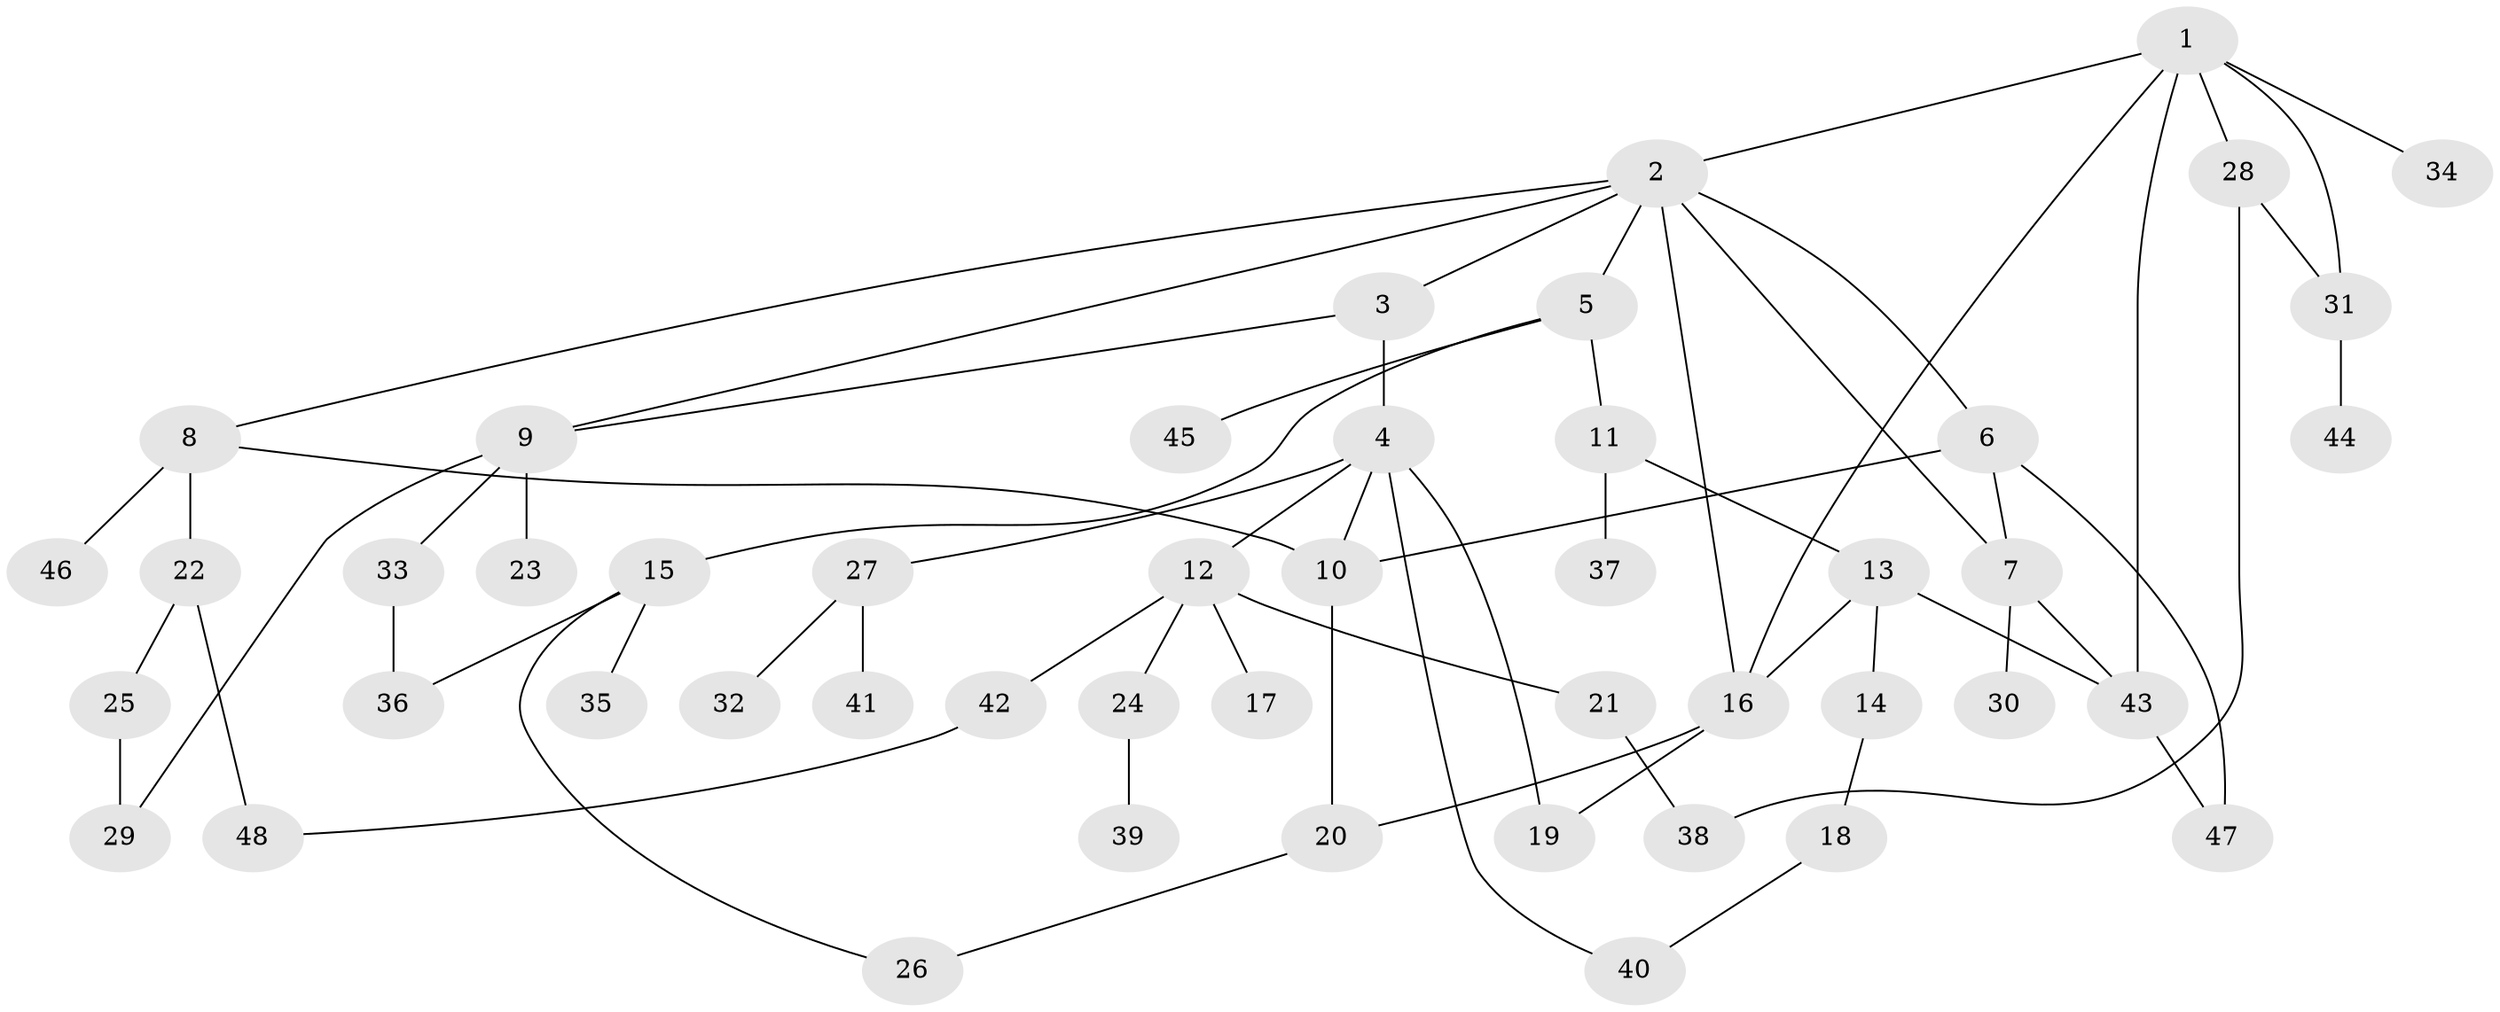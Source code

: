 // original degree distribution, {7: 0.010752688172043012, 9: 0.010752688172043012, 6: 0.03225806451612903, 5: 0.06451612903225806, 3: 0.1935483870967742, 4: 0.053763440860215055, 1: 0.3870967741935484, 2: 0.24731182795698925}
// Generated by graph-tools (version 1.1) at 2025/34/03/09/25 02:34:11]
// undirected, 48 vertices, 65 edges
graph export_dot {
graph [start="1"]
  node [color=gray90,style=filled];
  1;
  2;
  3;
  4;
  5;
  6;
  7;
  8;
  9;
  10;
  11;
  12;
  13;
  14;
  15;
  16;
  17;
  18;
  19;
  20;
  21;
  22;
  23;
  24;
  25;
  26;
  27;
  28;
  29;
  30;
  31;
  32;
  33;
  34;
  35;
  36;
  37;
  38;
  39;
  40;
  41;
  42;
  43;
  44;
  45;
  46;
  47;
  48;
  1 -- 2 [weight=1.0];
  1 -- 16 [weight=1.0];
  1 -- 28 [weight=1.0];
  1 -- 31 [weight=1.0];
  1 -- 34 [weight=1.0];
  1 -- 43 [weight=1.0];
  2 -- 3 [weight=1.0];
  2 -- 5 [weight=1.0];
  2 -- 6 [weight=1.0];
  2 -- 7 [weight=1.0];
  2 -- 8 [weight=1.0];
  2 -- 9 [weight=1.0];
  2 -- 16 [weight=1.0];
  3 -- 4 [weight=3.0];
  3 -- 9 [weight=1.0];
  4 -- 10 [weight=1.0];
  4 -- 12 [weight=1.0];
  4 -- 19 [weight=1.0];
  4 -- 27 [weight=1.0];
  4 -- 40 [weight=1.0];
  5 -- 11 [weight=1.0];
  5 -- 15 [weight=1.0];
  5 -- 45 [weight=1.0];
  6 -- 7 [weight=1.0];
  6 -- 10 [weight=1.0];
  6 -- 47 [weight=1.0];
  7 -- 30 [weight=1.0];
  7 -- 43 [weight=1.0];
  8 -- 10 [weight=1.0];
  8 -- 22 [weight=1.0];
  8 -- 46 [weight=2.0];
  9 -- 23 [weight=1.0];
  9 -- 29 [weight=1.0];
  9 -- 33 [weight=1.0];
  10 -- 20 [weight=1.0];
  11 -- 13 [weight=1.0];
  11 -- 37 [weight=1.0];
  12 -- 17 [weight=1.0];
  12 -- 21 [weight=1.0];
  12 -- 24 [weight=1.0];
  12 -- 42 [weight=1.0];
  13 -- 14 [weight=1.0];
  13 -- 16 [weight=1.0];
  13 -- 43 [weight=1.0];
  14 -- 18 [weight=1.0];
  15 -- 26 [weight=1.0];
  15 -- 35 [weight=1.0];
  15 -- 36 [weight=3.0];
  16 -- 19 [weight=1.0];
  16 -- 20 [weight=1.0];
  18 -- 40 [weight=1.0];
  20 -- 26 [weight=1.0];
  21 -- 38 [weight=1.0];
  22 -- 25 [weight=1.0];
  22 -- 48 [weight=2.0];
  24 -- 39 [weight=1.0];
  25 -- 29 [weight=1.0];
  27 -- 32 [weight=1.0];
  27 -- 41 [weight=1.0];
  28 -- 31 [weight=1.0];
  28 -- 38 [weight=1.0];
  31 -- 44 [weight=1.0];
  33 -- 36 [weight=1.0];
  42 -- 48 [weight=1.0];
  43 -- 47 [weight=1.0];
}
